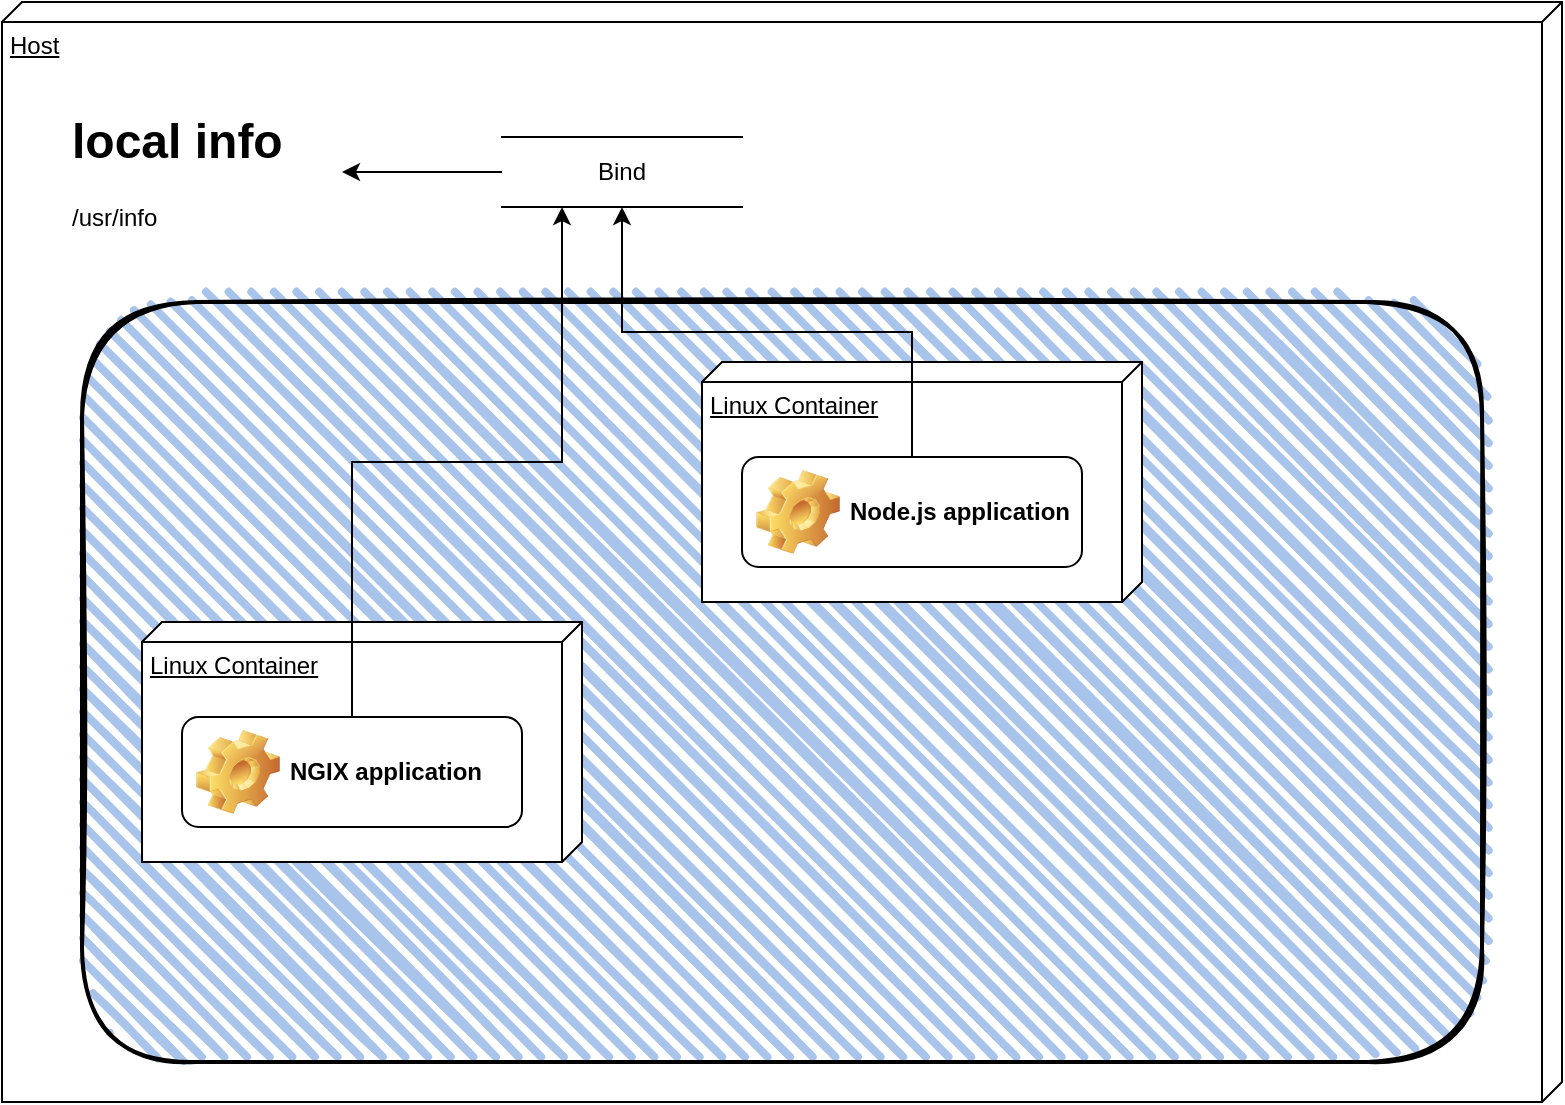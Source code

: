 <mxfile version="14.1.8" type="device"><diagram id="57zGP-i_Mi9FWCOFvAKX" name="Page-1"><mxGraphModel dx="1178" dy="789" grid="1" gridSize="10" guides="1" tooltips="1" connect="1" arrows="1" fold="1" page="1" pageScale="1" pageWidth="850" pageHeight="1100" math="0" shadow="0"><root><mxCell id="0"/><mxCell id="1" parent="0"/><mxCell id="SIAxbzzjuA9pPc2Pp3U7-7" value="Host" style="verticalAlign=top;align=left;spacingTop=8;spacingLeft=2;spacingRight=12;shape=cube;size=10;direction=south;fontStyle=4;html=1;" vertex="1" parent="1"><mxGeometry x="40" y="40" width="780" height="550" as="geometry"/></mxCell><mxCell id="SIAxbzzjuA9pPc2Pp3U7-6" value="" style="rounded=1;whiteSpace=wrap;html=1;strokeWidth=2;fillWeight=4;hachureGap=8;hachureAngle=45;sketch=1;fillColor=#A9C4EB;" vertex="1" parent="1"><mxGeometry x="80" y="190" width="700" height="380" as="geometry"/></mxCell><mxCell id="SIAxbzzjuA9pPc2Pp3U7-8" value="&lt;h1&gt;local info&lt;/h1&gt;&lt;p&gt;/usr/info&lt;/p&gt;" style="text;html=1;strokeColor=none;fillColor=none;spacing=5;spacingTop=-20;whiteSpace=wrap;overflow=hidden;rounded=0;" vertex="1" parent="1"><mxGeometry x="70" y="90" width="140" height="70" as="geometry"/></mxCell><mxCell id="SIAxbzzjuA9pPc2Pp3U7-10" value="Linux Container" style="verticalAlign=top;align=left;spacingTop=8;spacingLeft=2;spacingRight=12;shape=cube;size=10;direction=south;fontStyle=4;html=1;" vertex="1" parent="1"><mxGeometry x="390" y="220" width="220" height="120" as="geometry"/></mxCell><mxCell id="SIAxbzzjuA9pPc2Pp3U7-12" style="edgeStyle=orthogonalEdgeStyle;rounded=0;orthogonalLoop=1;jettySize=auto;html=1;" edge="1" parent="1" source="SIAxbzzjuA9pPc2Pp3U7-11" target="SIAxbzzjuA9pPc2Pp3U7-8"><mxGeometry relative="1" as="geometry"/></mxCell><mxCell id="SIAxbzzjuA9pPc2Pp3U7-11" value="Bind" style="shape=partialRectangle;whiteSpace=wrap;html=1;left=0;right=0;fillColor=none;" vertex="1" parent="1"><mxGeometry x="290" y="107.5" width="120" height="35" as="geometry"/></mxCell><mxCell id="SIAxbzzjuA9pPc2Pp3U7-14" style="edgeStyle=orthogonalEdgeStyle;rounded=0;orthogonalLoop=1;jettySize=auto;html=1;" edge="1" parent="1" source="SIAxbzzjuA9pPc2Pp3U7-9" target="SIAxbzzjuA9pPc2Pp3U7-11"><mxGeometry relative="1" as="geometry"/></mxCell><mxCell id="SIAxbzzjuA9pPc2Pp3U7-9" value="Node.js application" style="label;whiteSpace=wrap;html=1;image=img/clipart/Gear_128x128.png" vertex="1" parent="1"><mxGeometry x="410" y="267.5" width="170" height="55" as="geometry"/></mxCell><mxCell id="SIAxbzzjuA9pPc2Pp3U7-15" value="Linux Container" style="verticalAlign=top;align=left;spacingTop=8;spacingLeft=2;spacingRight=12;shape=cube;size=10;direction=south;fontStyle=4;html=1;" vertex="1" parent="1"><mxGeometry x="110" y="350" width="220" height="120" as="geometry"/></mxCell><mxCell id="SIAxbzzjuA9pPc2Pp3U7-17" style="edgeStyle=orthogonalEdgeStyle;rounded=0;orthogonalLoop=1;jettySize=auto;html=1;entryX=0.25;entryY=1;entryDx=0;entryDy=0;" edge="1" parent="1" source="SIAxbzzjuA9pPc2Pp3U7-16" target="SIAxbzzjuA9pPc2Pp3U7-11"><mxGeometry relative="1" as="geometry"/></mxCell><mxCell id="SIAxbzzjuA9pPc2Pp3U7-16" value="NGIX application" style="label;whiteSpace=wrap;html=1;image=img/clipart/Gear_128x128.png" vertex="1" parent="1"><mxGeometry x="130" y="397.5" width="170" height="55" as="geometry"/></mxCell></root></mxGraphModel></diagram></mxfile>